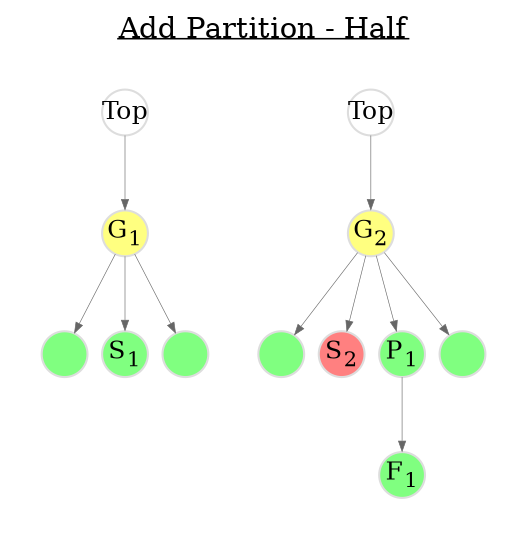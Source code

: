 digraph add_partition_half {
	graph [
		rankdir="TB"
		bgcolor="white"
		color="white"
		nodesep="0.1"
		ranksep="0.5"
		labelloc="t"
		label=<<U>Add Partition - Half</U>>
	];

	node [
		fontsize="12"
		style="solid"
		width="0.3"
		height="0.3"
		fixedsize="true"
		penwidth="1.0"
		color="#DDDDDD"
	];

	edge [
		penwidth="0.3"
		color="#666666"
		arrowsize="0.5"
	];


	subgraph cluster1 {
		color=transparent;
		labelloc="t"
		label=""

		a_Top [ label=<Top>                                              ];
		a_G1  [ label=<G<SUB>1</SUB>> style="filled" fillcolor="#ffff80" ];
		a_X1  [ label=<>              style="filled" fillcolor="#80ff80" ];
		a_S1  [ label=<S<SUB>1</SUB>> style="filled" fillcolor="#80ff80" ];
		a_X2  [ label=<>              style="filled" fillcolor="#80ff80" ];

		a_Top -> a_G1;
		a_G1 -> a_X1;
		a_G1 -> a_S1;
		a_G1 -> a_X2;
	}

	subgraph cluster2 {
		color=transparent;
		labelloc="t"
		label=""

		b_Top [ label=<Top>                                              ];
		b_G2  [ label=<G<SUB>2</SUB>> style="filled" fillcolor="#ffff80" ];
		b_X1  [ label=<>              style="filled" fillcolor="#80ff80" ];
		b_S2  [ label=<S<SUB>2</SUB>> style="filled" fillcolor="#ff8080" ];
		b_P1  [ label=<P<SUB>1</SUB>> style="filled" fillcolor="#80ff80" ];
		b_F1  [ label=<F<SUB>1</SUB>> style="filled" fillcolor="#80ff80" ];
		b_X2  [ label=<>              style="filled" fillcolor="#80ff80" ];

		b_Top -> b_G2;
		b_G2 -> b_X1;
		b_G2 -> b_S2;
		b_G2 -> b_P1;
		b_G2 -> b_X2;
		b_P1 -> b_F1;
	}
}

